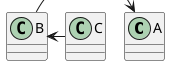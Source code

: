 {
  "sha1": "4gk7e01t8pcexcfvepmzzb2qnp8jdy7",
  "insertion": {
    "when": "2024-05-30T20:48:20.490Z",
    "user": "plantuml@gmail.com"
  }
}
@startuml
!pragma layout smetana

class A

B -> A : owner
B <- C


@enduml

